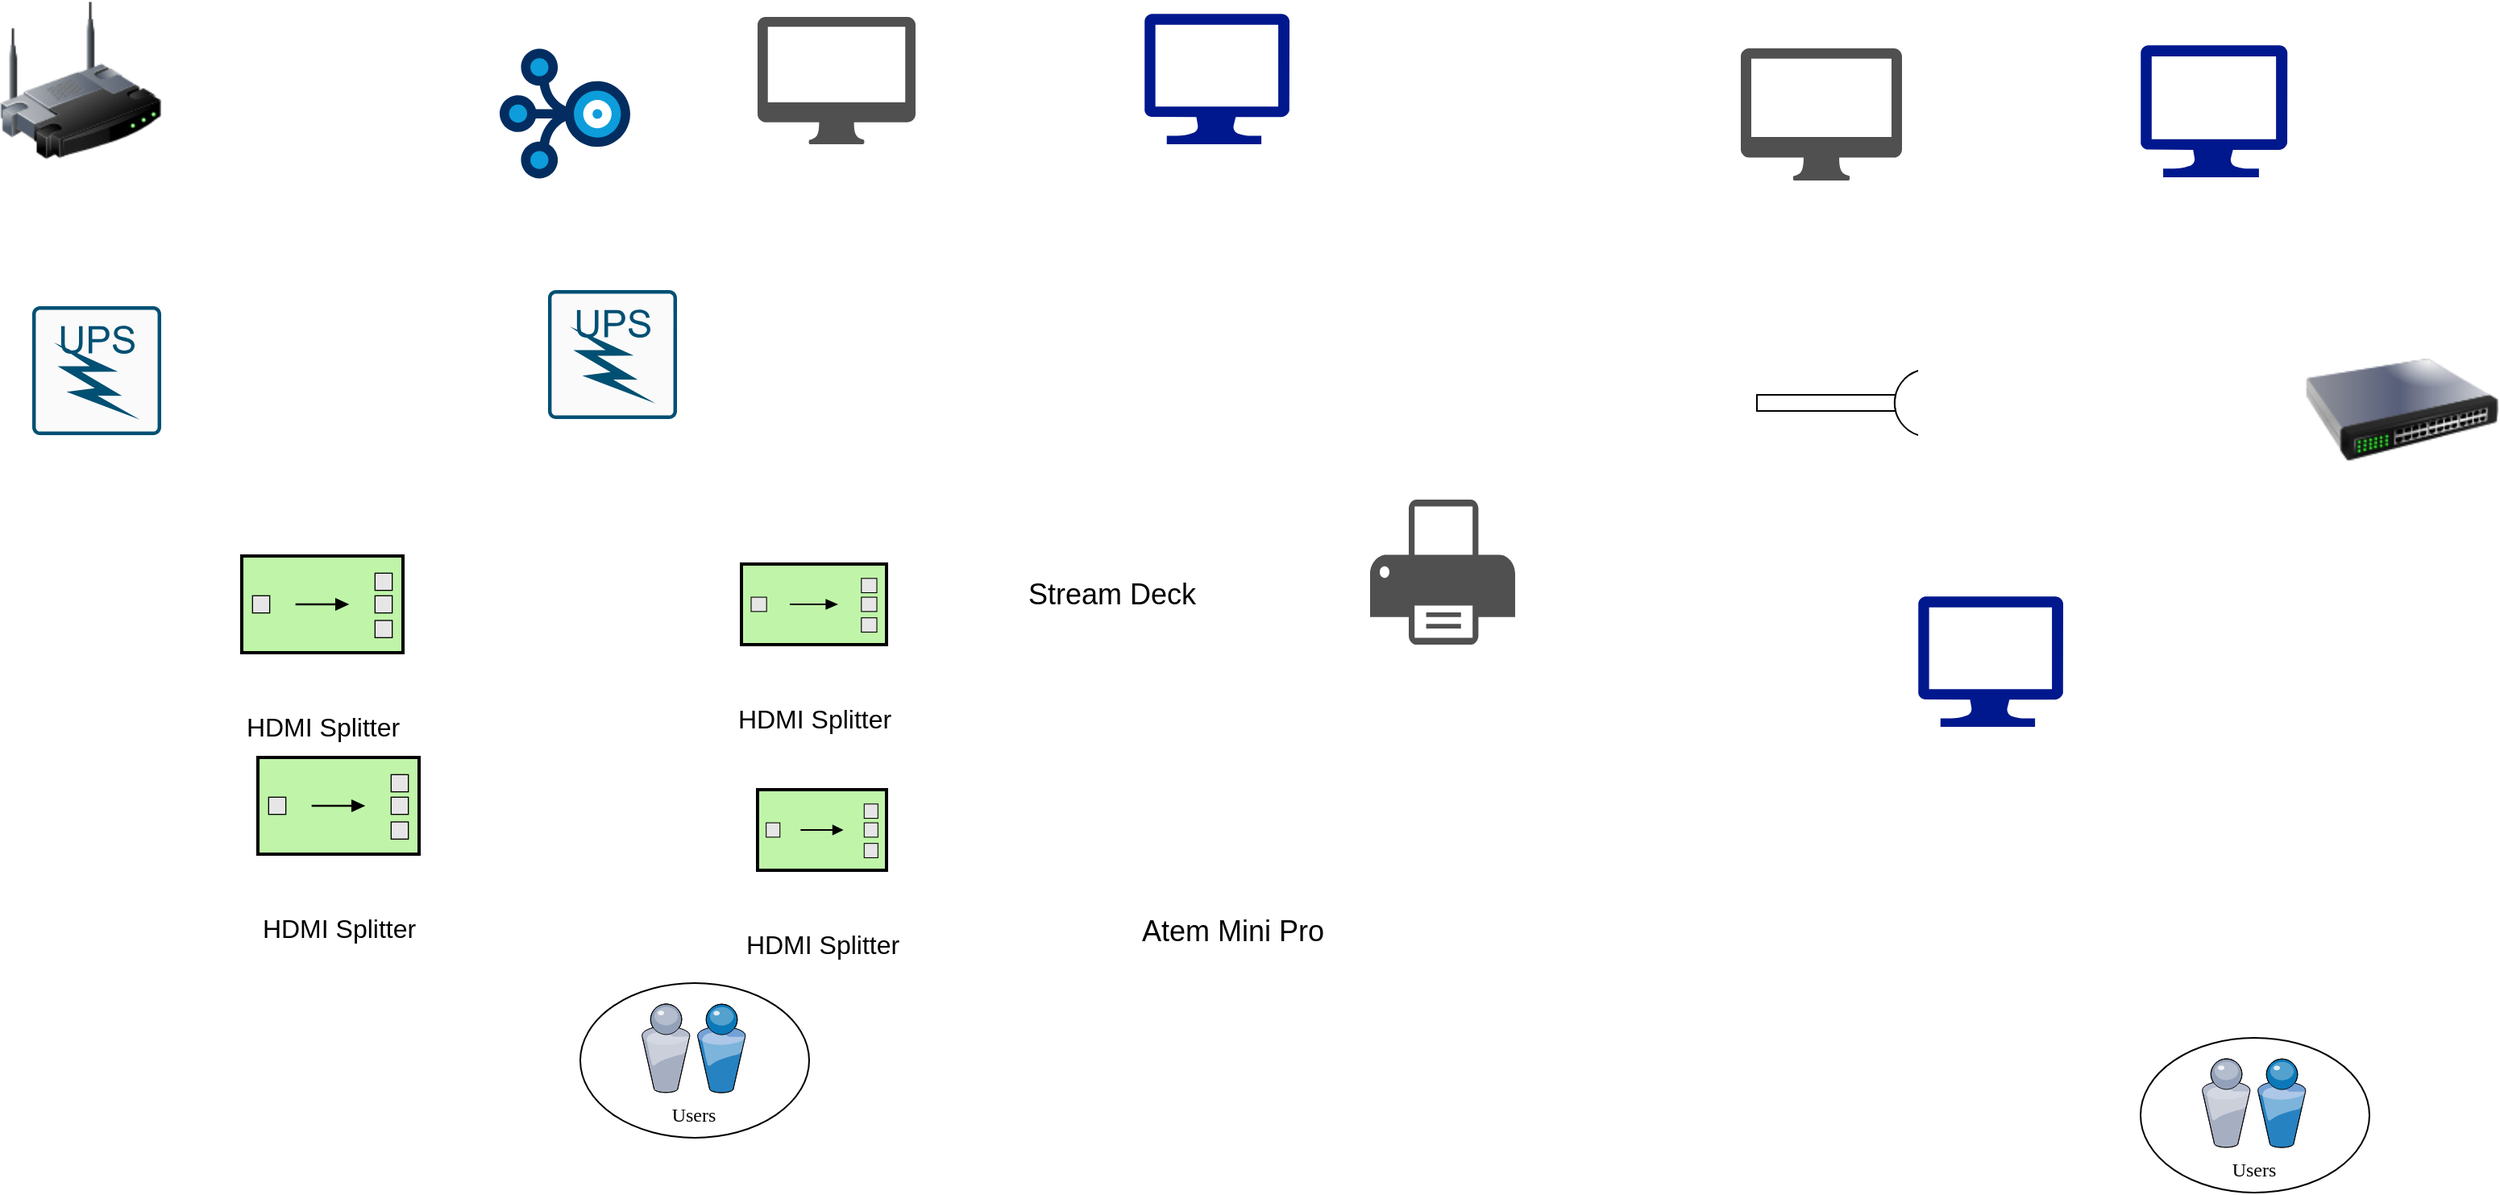 <mxfile version="24.6.2" type="github">
  <diagram name="Page-1" id="822b0af5-4adb-64df-f703-e8dfc1f81529">
    <mxGraphModel dx="2206" dy="1091" grid="1" gridSize="10" guides="1" tooltips="1" connect="1" arrows="1" fold="1" page="1" pageScale="1" pageWidth="1100" pageHeight="850" background="none" math="0" shadow="0">
      <root>
        <mxCell id="0" />
        <mxCell id="1" parent="0" />
        <mxCell id="2-sOZN1NLR4EMqEl9yD2-1" value="" style="image;html=1;image=img/lib/clip_art/networking/Wireless_Router_128x128.png" vertex="1" parent="1">
          <mxGeometry x="150" y="50" width="100" height="100" as="geometry" />
        </mxCell>
        <mxCell id="2-sOZN1NLR4EMqEl9yD2-2" value="" style="verticalLabelPosition=bottom;aspect=fixed;html=1;shape=mxgraph.salesforce.stream;" vertex="1" parent="1">
          <mxGeometry x="460" y="80" width="81" height="81" as="geometry" />
        </mxCell>
        <mxCell id="2-sOZN1NLR4EMqEl9yD2-4" value="" style="sketch=0;aspect=fixed;pointerEvents=1;shadow=0;dashed=0;html=1;strokeColor=none;labelPosition=center;verticalLabelPosition=bottom;verticalAlign=top;align=center;fillColor=#00188D;shape=mxgraph.azure.computer" vertex="1" parent="1">
          <mxGeometry x="860" y="58.5" width="90" height="81" as="geometry" />
        </mxCell>
        <mxCell id="2-sOZN1NLR4EMqEl9yD2-7" value="" style="sketch=0;aspect=fixed;pointerEvents=1;shadow=0;dashed=0;html=1;strokeColor=none;labelPosition=center;verticalLabelPosition=bottom;verticalAlign=top;align=center;fillColor=#00188D;shape=mxgraph.azure.computer" vertex="1" parent="1">
          <mxGeometry x="1478" y="78" width="91.11" height="82" as="geometry" />
        </mxCell>
        <mxCell id="2-sOZN1NLR4EMqEl9yD2-8" value="" style="sketch=0;aspect=fixed;pointerEvents=1;shadow=0;dashed=0;html=1;strokeColor=none;labelPosition=center;verticalLabelPosition=bottom;verticalAlign=top;align=center;fillColor=#00188D;shape=mxgraph.azure.computer" vertex="1" parent="1">
          <mxGeometry x="1340" y="420" width="90" height="81" as="geometry" />
        </mxCell>
        <mxCell id="2-sOZN1NLR4EMqEl9yD2-10" value="" style="group" vertex="1" connectable="0" parent="1">
          <mxGeometry x="1478" y="694" width="142" height="96" as="geometry" />
        </mxCell>
        <mxCell id="7d933b09d9755ecc-36" value="" style="ellipse;whiteSpace=wrap;html=1;rounded=0;shadow=0;comic=0;strokeWidth=1;fontFamily=Verdana;" parent="2-sOZN1NLR4EMqEl9yD2-10" vertex="1">
          <mxGeometry width="142" height="96" as="geometry" />
        </mxCell>
        <mxCell id="7d933b09d9755ecc-37" value="Users" style="verticalLabelPosition=bottom;aspect=fixed;html=1;verticalAlign=top;strokeColor=none;shape=mxgraph.citrix.users;rounded=0;shadow=0;comic=0;fontFamily=Verdana;" parent="2-sOZN1NLR4EMqEl9yD2-10" vertex="1">
          <mxGeometry x="38" y="13" width="64.5" height="55" as="geometry" />
        </mxCell>
        <mxCell id="2-sOZN1NLR4EMqEl9yD2-11" value="" style="group" vertex="1" connectable="0" parent="1">
          <mxGeometry x="510" y="660" width="142" height="96" as="geometry" />
        </mxCell>
        <mxCell id="2-sOZN1NLR4EMqEl9yD2-12" value="" style="ellipse;whiteSpace=wrap;html=1;rounded=0;shadow=0;comic=0;strokeWidth=1;fontFamily=Verdana;" vertex="1" parent="2-sOZN1NLR4EMqEl9yD2-11">
          <mxGeometry width="142" height="96" as="geometry" />
        </mxCell>
        <mxCell id="2-sOZN1NLR4EMqEl9yD2-13" value="Users" style="verticalLabelPosition=bottom;aspect=fixed;html=1;verticalAlign=top;strokeColor=none;shape=mxgraph.citrix.users;rounded=0;shadow=0;comic=0;fontFamily=Verdana;" vertex="1" parent="2-sOZN1NLR4EMqEl9yD2-11">
          <mxGeometry x="38" y="13" width="64.5" height="55" as="geometry" />
        </mxCell>
        <mxCell id="2-sOZN1NLR4EMqEl9yD2-18" value="&lt;p style=&quot;line-height: 800%;&quot;&gt;&lt;span style=&quot;font-size: 16px;&quot;&gt;HDMI Splitter&lt;/span&gt;&lt;br&gt;&lt;/p&gt;" style="html=1;strokeWidth=2;outlineConnect=0;dashed=0;align=center;fontSize=8;fillColor=#c0f5a9;verticalLabelPosition=bottom;verticalAlign=top;shape=mxgraph.eip.splitter;" vertex="1" parent="1">
          <mxGeometry x="310" y="520" width="100" height="60" as="geometry" />
        </mxCell>
        <mxCell id="2-sOZN1NLR4EMqEl9yD2-20" value="" style="pointerEvents=1;verticalLabelPosition=bottom;shadow=0;dashed=0;align=center;html=1;verticalAlign=top;shape=mxgraph.electrical.miscellaneous.adapter" vertex="1" parent="1">
          <mxGeometry x="1240" y="280" width="100" height="40" as="geometry" />
        </mxCell>
        <mxCell id="2-sOZN1NLR4EMqEl9yD2-23" value="" style="sketch=0;pointerEvents=1;shadow=0;dashed=0;html=1;strokeColor=none;fillColor=#505050;labelPosition=center;verticalLabelPosition=bottom;verticalAlign=top;outlineConnect=0;align=center;shape=mxgraph.office.devices.mac_client;" vertex="1" parent="1">
          <mxGeometry x="620" y="60.5" width="98" height="79" as="geometry" />
        </mxCell>
        <mxCell id="2-sOZN1NLR4EMqEl9yD2-24" value="" style="sketch=0;pointerEvents=1;shadow=0;dashed=0;html=1;strokeColor=none;fillColor=#505050;labelPosition=center;verticalLabelPosition=bottom;verticalAlign=top;outlineConnect=0;align=center;shape=mxgraph.office.devices.mac_client;" vertex="1" parent="1">
          <mxGeometry x="1230" y="80" width="100" height="82" as="geometry" />
        </mxCell>
        <mxCell id="2-sOZN1NLR4EMqEl9yD2-25" value="" style="sketch=0;points=[[0.015,0.015,0],[0.985,0.015,0],[0.985,0.985,0],[0.015,0.985,0],[0.25,0,0],[0.5,0,0],[0.75,0,0],[1,0.25,0],[1,0.5,0],[1,0.75,0],[0.75,1,0],[0.5,1,0],[0.25,1,0],[0,0.75,0],[0,0.5,0],[0,0.25,0]];verticalLabelPosition=bottom;html=1;verticalAlign=top;aspect=fixed;align=center;pointerEvents=1;shape=mxgraph.cisco19.rect;prIcon=ups;fillColor=#FAFAFA;strokeColor=#005073;" vertex="1" parent="1">
          <mxGeometry x="170" y="240" width="80" height="80" as="geometry" />
        </mxCell>
        <mxCell id="2-sOZN1NLR4EMqEl9yD2-26" value="" style="sketch=0;points=[[0.015,0.015,0],[0.985,0.015,0],[0.985,0.985,0],[0.015,0.985,0],[0.25,0,0],[0.5,0,0],[0.75,0,0],[1,0.25,0],[1,0.5,0],[1,0.75,0],[0.75,1,0],[0.5,1,0],[0.25,1,0],[0,0.75,0],[0,0.5,0],[0,0.25,0]];verticalLabelPosition=bottom;html=1;verticalAlign=top;aspect=fixed;align=center;pointerEvents=1;shape=mxgraph.cisco19.rect;prIcon=ups;fillColor=#FAFAFA;strokeColor=#005073;" vertex="1" parent="1">
          <mxGeometry x="490" y="230" width="80" height="80" as="geometry" />
        </mxCell>
        <mxCell id="2-sOZN1NLR4EMqEl9yD2-27" value="" style="sketch=0;pointerEvents=1;shadow=0;dashed=0;html=1;strokeColor=none;fillColor=#505050;labelPosition=center;verticalLabelPosition=bottom;verticalAlign=top;outlineConnect=0;align=center;shape=mxgraph.office.devices.printer;" vertex="1" parent="1">
          <mxGeometry x="1000" y="360" width="90" height="90" as="geometry" />
        </mxCell>
        <mxCell id="2-sOZN1NLR4EMqEl9yD2-29" value="&lt;p style=&quot;line-height: 800%;&quot;&gt;&lt;span style=&quot;font-size: 16px;&quot;&gt;HDMI Splitter&lt;/span&gt;&lt;br&gt;&lt;/p&gt;" style="html=1;strokeWidth=2;outlineConnect=0;dashed=0;align=center;fontSize=8;fillColor=#c0f5a9;verticalLabelPosition=bottom;verticalAlign=top;shape=mxgraph.eip.splitter;" vertex="1" parent="1">
          <mxGeometry x="300" y="395" width="100" height="60" as="geometry" />
        </mxCell>
        <mxCell id="2-sOZN1NLR4EMqEl9yD2-30" value="&lt;p style=&quot;line-height: 800%;&quot;&gt;&lt;span style=&quot;font-size: 16px;&quot;&gt;HDMI Splitter&lt;/span&gt;&lt;br&gt;&lt;/p&gt;" style="html=1;strokeWidth=2;outlineConnect=0;dashed=0;align=center;fontSize=8;fillColor=#c0f5a9;verticalLabelPosition=bottom;verticalAlign=top;shape=mxgraph.eip.splitter;" vertex="1" parent="1">
          <mxGeometry x="620" y="540" width="80" height="50" as="geometry" />
        </mxCell>
        <mxCell id="2-sOZN1NLR4EMqEl9yD2-31" value="&lt;p style=&quot;line-height: 800%;&quot;&gt;&lt;span style=&quot;font-size: 16px;&quot;&gt;HDMI Splitter&lt;/span&gt;&lt;br&gt;&lt;/p&gt;" style="html=1;strokeWidth=2;outlineConnect=0;dashed=0;align=center;fontSize=8;fillColor=#c0f5a9;verticalLabelPosition=bottom;verticalAlign=top;shape=mxgraph.eip.splitter;" vertex="1" parent="1">
          <mxGeometry x="610" y="400" width="90" height="50" as="geometry" />
        </mxCell>
        <mxCell id="2-sOZN1NLR4EMqEl9yD2-33" value="Atem Mini Pro" style="shape=image;verticalLabelPosition=bottom;verticalAlign=top;imageAspect=0;image=https://gray.net.au/assets/images/ATEMMiniPro.png;spacing=22;fontSize=18;" vertex="1" parent="1">
          <mxGeometry x="780" y="491" width="270" height="99" as="geometry" />
        </mxCell>
        <mxCell id="2-sOZN1NLR4EMqEl9yD2-34" value="Stream Deck" style="shape=image;verticalLabelPosition=bottom;verticalAlign=top;imageAspect=0;image=https://www.elgato.com/_next/image?url=https%3A%2F%2Fres.cloudinary.com%2Felgato-pwa%2Fimage%2Fupload%2Fv1686570507%2FProducts%2F10GAT9901%2Fabove-the-fold%2Fdesktop%2Fsd-xl-01-min.jpg&amp;w=3840&amp;q=85;fontColor=default;labelBackgroundColor=none;fontSize=18;spacing=24;imageBackground=none;" vertex="1" parent="1">
          <mxGeometry x="700" y="200" width="280" height="179" as="geometry" />
        </mxCell>
        <mxCell id="2-sOZN1NLR4EMqEl9yD2-35" value="" style="image;html=1;image=img/lib/clip_art/networking/Switch_128x128.png" vertex="1" parent="1">
          <mxGeometry x="1580" y="249" width="120" height="111" as="geometry" />
        </mxCell>
      </root>
    </mxGraphModel>
  </diagram>
</mxfile>
